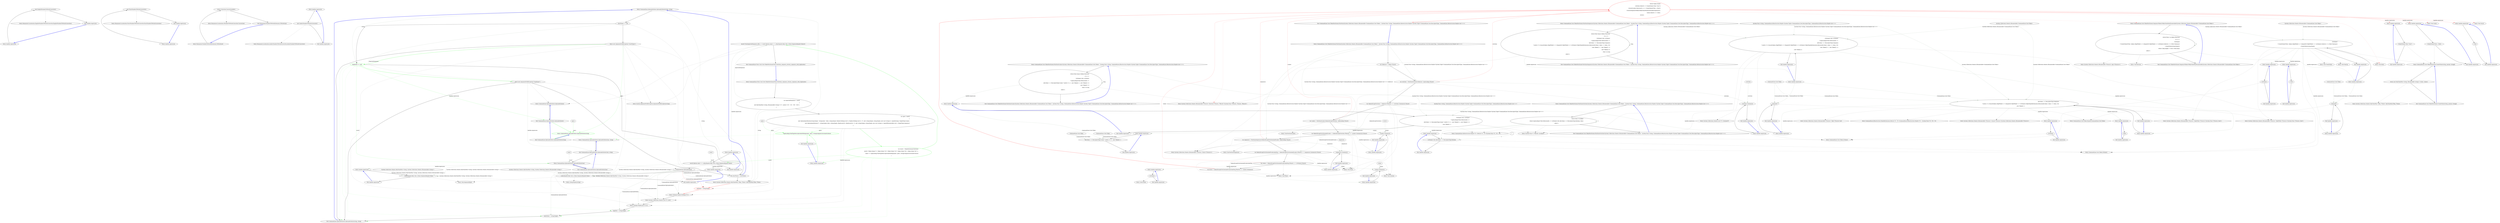 digraph  {
m2_3 [label="Entry Humanizer.Localisation.EnglishNumberToWordsConverter.EnglishNumberToWordsConverter()", span="5-5", cluster="Humanizer.Localisation.EnglishNumberToWordsConverter.EnglishNumberToWordsConverter()", file="Tokenizer.cs"];
m2_11 [label="Entry Humanizer.Localisation.FarsiNumberToWordsConverter.FarsiNumberToWordsConverter()", span="5-5", cluster="Humanizer.Localisation.FarsiNumberToWordsConverter.FarsiNumberToWordsConverter()", file="Tokenizer.cs"];
m2_15 [label="Entry Humanizer.Localisation.INumberToWordsConverter.Convert(int)", span="12-12", cluster="Humanizer.Localisation.INumberToWordsConverter.Convert(int)", file="Tokenizer.cs"];
m2_8 [label="Entry lambda expression", span="17-17", cluster="lambda expression", file="Tokenizer.cs"];
m2_0 [label="Entry lambda expression", span="15-15", cluster="lambda expression", file="Tokenizer.cs"];
m2_1 [label="new EnglishNumberToWordsConverter()", span="15-15", cluster="lambda expression", file="Tokenizer.cs"];
m2_2 [label="Exit lambda expression", span="15-15", cluster="lambda expression", file="Tokenizer.cs"];
m2_4 [label="Entry lambda expression", span="16-16", cluster="lambda expression", file="Tokenizer.cs"];
m2_5 [label="new ArabicNumberToWordsConverter()", span="16-16", cluster="lambda expression", file="Tokenizer.cs"];
m2_6 [label="Exit lambda expression", span="16-16", cluster="lambda expression", file="Tokenizer.cs"];
m2_9 [label="new FarsiNumberToWordsConverter()", span="17-17", cluster="lambda expression", file="Tokenizer.cs"];
m2_10 [label="Exit lambda expression", span="17-17", cluster="lambda expression", file="Tokenizer.cs"];
m2_7 [label="Entry Humanizer.Localisation.ArabicNumberToWordsConverter.ArabicNumberToWordsConverter()", span="4-4", cluster="Humanizer.Localisation.ArabicNumberToWordsConverter.ArabicNumberToWordsConverter()", file="Tokenizer.cs"];
m2_12 [label="Entry Humanizer.NumberToWordsExtension.ToWords(int)", span="25-25", cluster="Humanizer.NumberToWordsExtension.ToWords(int)", file="Tokenizer.cs"];
m2_13 [label="return Converter.Convert(number);", span="27-27", cluster="Humanizer.NumberToWordsExtension.ToWords(int)", file="Tokenizer.cs"];
m2_14 [label="Exit Humanizer.NumberToWordsExtension.ToWords(int)", span="25-25", cluster="Humanizer.NumberToWordsExtension.ToWords(int)", file="Tokenizer.cs"];
m3_0 [label="Entry CommandLine.OptionAttribute.OptionAttribute(string, string)", span="23-23", cluster="CommandLine.OptionAttribute.OptionAttribute(string, string)", file="TokenPartitionerTests.cs"];
m3_3 [label="longName == null", span="26-26", cluster="CommandLine.OptionAttribute.OptionAttribute(string, string)", color=green, community=0, file="TokenPartitionerTests.cs"];
m3_2 [label="throw new ArgumentNullException(''shortName'');", span="25-25", cluster="CommandLine.OptionAttribute.OptionAttribute(string, string)", file="TokenPartitionerTests.cs"];
m3_4 [label="throw new ArgumentNullException(''longName'');", span="26-26", cluster="CommandLine.OptionAttribute.OptionAttribute(string, string)", file="TokenPartitionerTests.cs"];
m3_1 [label="shortName == null", span="25-25", cluster="CommandLine.OptionAttribute.OptionAttribute(string, string)", file="TokenPartitionerTests.cs"];
m3_5 [label="this.shortName = shortName", span="28-28", cluster="CommandLine.OptionAttribute.OptionAttribute(string, string)", file="TokenPartitionerTests.cs"];
m3_13 [label="Exit CommandLine.OptionAttribute.OptionAttribute(string, string)", span="23-23", cluster="CommandLine.OptionAttribute.OptionAttribute(string, string)", file="TokenPartitionerTests.cs"];
m3_7 [label="setName = string.Empty", span="30-30", cluster="CommandLine.OptionAttribute.OptionAttribute(string, string)", file="TokenPartitionerTests.cs", color=red, community=0];
m3_15 [label="Entry CommandLine.OptionAttribute.OptionAttribute()", span="42-42", cluster="CommandLine.OptionAttribute.OptionAttribute()", file="TokenPartitionerTests.cs"];
m3_11 [label="helpText = string.Empty", span="34-34", cluster="CommandLine.OptionAttribute.OptionAttribute(string, string)", file="TokenPartitionerTests.cs"];
m3_23 [label="CommandLine.OptionAttribute", span="", cluster="Unk.Any", file="TokenPartitionerTests.cs"];
m3_12 [label="metaValue = string.Empty", span="35-35", cluster="CommandLine.OptionAttribute.OptionAttribute(string, string)", file="TokenPartitionerTests.cs"];
m3_6 [label="Entry System.Collections.Generic.KeyValuePair<TKey, TValue>.KeyValuePair(TKey, TValue)", span="0-0", cluster="System.Collections.Generic.KeyValuePair<TKey, TValue>.KeyValuePair(TKey, TValue)", file="TokenPartitionerTests.cs"];
m3_8 [label="Entry CSharpx.Maybe.Nothing<T>()", span="116-116", cluster="CSharpx.Maybe.Nothing<T>()", file="TokenPartitionerTests.cs"];
m3_9 [label="Entry System.Collections.Generic.List<T>.List()", span="0-0", cluster="System.Collections.Generic.List<T>.List()", file="TokenPartitionerTests.cs"];
m3_10 [label="Entry CSharpx.Maybe.Just<T>(T)", span="124-124", cluster="CSharpx.Maybe.Just<T>(T)", file="TokenPartitionerTests.cs"];
m3_14 [label="Entry System.ArgumentNullException.ArgumentNullException(string)", span="0-0", cluster="System.ArgumentNullException.ArgumentNullException(string)", file="TokenPartitionerTests.cs"];
m3_41 [label="Entry lambda expression", span="60-60", cluster="lambda expression", file="TokenPartitionerTests.cs"];
m3_16 [label="Exit CommandLine.OptionAttribute.OptionAttribute()", span="42-42", cluster="CommandLine.OptionAttribute.OptionAttribute()", file="TokenPartitionerTests.cs"];
m3_21 [label="Entry CommandLine.OptionAttribute.OptionAttribute(char)", span="70-70", cluster="CommandLine.OptionAttribute.OptionAttribute(char)", file="TokenPartitionerTests.cs"];
m3_17 [label="Entry CommandLine.OptionAttribute.OptionAttribute(string)", span="51-51", cluster="CommandLine.OptionAttribute.OptionAttribute(string)", color=green, community=0, file="TokenPartitionerTests.cs"];
m3_18 [label="Exit CommandLine.OptionAttribute.OptionAttribute(string)", span="51-51", cluster="CommandLine.OptionAttribute.OptionAttribute(string)", file="TokenPartitionerTests.cs"];
m3_35 [label="Entry lambda expression", span="56-56", cluster="lambda expression", file="TokenPartitionerTests.cs"];
m3_39 [label="result.Options.Any(r => a.Key.Equals(r.Key) && a.Value.SequenceEqual(r.Value))", span="60-60", cluster="lambda expression", file="TokenPartitionerTests.cs"];
m3_36 [label="TypeLookup.FindTypeDescriptorAndSibling(name, specs, StringComparer.InvariantCulture)", span="56-56", cluster="lambda expression", color=green, community=0, file="TokenPartitionerTests.cs"];
m3_37 [label="Exit lambda expression", span="56-56", cluster="lambda expression", file="TokenPartitionerTests.cs"];
m3_20 [label="Exit CommandLine.OptionAttribute.OptionAttribute(char, string)", span="61-61", cluster="CommandLine.OptionAttribute.OptionAttribute(char, string)", file="TokenPartitionerTests.cs"];
m3_22 [label="Exit CommandLine.OptionAttribute.OptionAttribute(char)", span="70-70", cluster="CommandLine.OptionAttribute.OptionAttribute(char)", file="TokenPartitionerTests.cs"];
m3_24 [label="Entry lambda expression", span="34-34", cluster="lambda expression", file="TokenPartitionerTests.cs"];
m3_25 [label="a.Key.Equals(r.Key) && a.Value.SequenceEqual(r.Value)", span="34-34", cluster="lambda expression", file="TokenPartitionerTests.cs"];
m3_38 [label="Entry lambda expression", span="60-60", cluster="lambda expression", file="TokenPartitionerTests.cs"];
m3_40 [label="Exit lambda expression", span="60-60", cluster="lambda expression", file="TokenPartitionerTests.cs"];
m3_42 [label="a.Key.Equals(r.Key) && a.Value.SequenceEqual(r.Value)", span="60-60", cluster="lambda expression", file="TokenPartitionerTests.cs"];
m3_26 [label="Exit lambda expression", span="34-34", cluster="lambda expression", file="TokenPartitionerTests.cs"];
m3_43 [label="Exit lambda expression", span="60-60", cluster="lambda expression", file="TokenPartitionerTests.cs"];
m3_28 [label="Entry Unk.SequenceEqual", span="", cluster="Unk.SequenceEqual", file="TokenPartitionerTests.cs"];
m3_27 [label="Entry string.Equals(string)", span="0-0", cluster="string.Equals(string)", file="TokenPartitionerTests.cs"];
m3_19 [label="Entry CommandLine.OptionAttribute.OptionAttribute(char, string)", span="61-61", cluster="CommandLine.OptionAttribute.OptionAttribute(char, string)", file="TokenPartitionerTests.cs"];
m3_29 [label="Entry CommandLine.Tests.Unit.Core.TokenPartitionerTests.Partition_sequence_returns_sequence_with_duplicates()", span="40-40", cluster="CommandLine.Tests.Unit.Core.TokenPartitionerTests.Partition_sequence_returns_sequence_with_duplicates()", file="TokenPartitionerTests.cs"];
m3_32 [label="var result = TokenPartitioner.Partition(\r\n                new[] { Token.Name(''i''), Token.Value(''10''), Token.Value(''10''), Token.Value(''30''), Token.Value(''40'') },\r\n                name => TypeLookup.FindTypeDescriptorAndSibling(name, specs, StringComparer.InvariantCulture)\r\n                )", span="54-57", cluster="CommandLine.Tests.Unit.Core.TokenPartitionerTests.Partition_sequence_returns_sequence_with_duplicates()", color=green, community=0, file="TokenPartitionerTests.cs"];
m3_31 [label="var specs =new[]\r\n                {\r\n                    new OptionSpecification(string.Empty, ''stringvalue'', false, string.Empty, Maybe.Nothing<int>(), Maybe.Nothing<int>(), '\0', null, string.Empty, string.Empty, new List<string>(), typeof(string), TargetType.Scalar),\r\n                    new OptionSpecification(''i'', string.Empty, false, string.Empty, Maybe.Just(3), Maybe.Just(4), '\0', null, string.Empty, string.Empty, new List<string>(), typeof(IEnumerable<int>), TargetType.Sequence)\r\n                }", span="47-51", cluster="CommandLine.Tests.Unit.Core.TokenPartitionerTests.Partition_sequence_returns_sequence_with_duplicates()", file="TokenPartitionerTests.cs"];
m3_33 [label="Assert.True(expectedSequence.All(a => result.Options.Any(r => a.Key.Equals(r.Key) && a.Value.SequenceEqual(r.Value))))", span="60-60", cluster="CommandLine.Tests.Unit.Core.TokenPartitionerTests.Partition_sequence_returns_sequence_with_duplicates()", file="TokenPartitionerTests.cs"];
m3_30 [label="var expectedSequence = new[]\r\n                {\r\n                    new KeyValuePair<string, IEnumerable<string>>(''i'', new[] {''10'', ''10'', ''30'', ''40''}) \r\n                }", span="43-46", cluster="CommandLine.Tests.Unit.Core.TokenPartitionerTests.Partition_sequence_returns_sequence_with_duplicates()", file="TokenPartitionerTests.cs"];
m3_34 [label="Exit CommandLine.Tests.Unit.Core.TokenPartitionerTests.Partition_sequence_returns_sequence_with_duplicates()", span="40-40", cluster="CommandLine.Tests.Unit.Core.TokenPartitionerTests.Partition_sequence_returns_sequence_with_duplicates()", file="TokenPartitionerTests.cs"];
m3_44 [label=specs, span="", file="TokenPartitionerTests.cs"];
m3_47 [label=specs, span="", file="TokenPartitionerTests.cs"];
m3_45 [label=result, span="", file="TokenPartitionerTests.cs"];
m3_48 [label=result, span="", file="TokenPartitionerTests.cs"];
m3_46 [label="System.Collections.Generic.KeyValuePair<string, System.Collections.Generic.IEnumerable<string>>", span="", file="TokenPartitionerTests.cs"];
m3_49 [label="System.Collections.Generic.KeyValuePair<string, System.Collections.Generic.IEnumerable<string>>", span="", file="TokenPartitionerTests.cs"];
m4_59 [label="Entry CommandLine.Core.TokenPartitioner.PartitionScalars(System.Collections.Generic.IEnumerable<CommandLine.Core.Token>, System.Func<string, CommandLine.Infrastructure.Maybe<System.Tuple<CommandLine.Core.DescriptorType, CommandLine.Infrastructure.Maybe<int>>>>)", span="47-47", cluster="CommandLine.Core.TokenPartitioner.PartitionScalars(System.Collections.Generic.IEnumerable<CommandLine.Core.Token>, System.Func<string, CommandLine.Infrastructure.Maybe<System.Tuple<CommandLine.Core.DescriptorType, CommandLine.Infrastructure.Maybe<int>>>>)", file="TypeDescriptor.cs"];
m4_60 [label="return from tseq in tokens.Pairwise(\r\n                (f, s) =>\r\n                        f.IsName() && s.IsValue()\r\n                            ? typeLookup(f.Text).Return(info =>\r\n                                    info.Item1 == DescriptorType.Scalar ? new[] { f, s } : new Token[] { }, new Token[] { })\r\n                                    : new Token[] { })\r\n                from t in tseq\r\n                select t;", span="51-58", cluster="CommandLine.Core.TokenPartitioner.PartitionScalars(System.Collections.Generic.IEnumerable<CommandLine.Core.Token>, System.Func<string, CommandLine.Infrastructure.Maybe<System.Tuple<CommandLine.Core.DescriptorType, CommandLine.Infrastructure.Maybe<int>>>>)", file="TypeDescriptor.cs"];
m4_61 [label="Exit CommandLine.Core.TokenPartitioner.PartitionScalars(System.Collections.Generic.IEnumerable<CommandLine.Core.Token>, System.Func<string, CommandLine.Infrastructure.Maybe<System.Tuple<CommandLine.Core.DescriptorType, CommandLine.Infrastructure.Maybe<int>>>>)", span="47-47", cluster="CommandLine.Core.TokenPartitioner.PartitionScalars(System.Collections.Generic.IEnumerable<CommandLine.Core.Token>, System.Func<string, CommandLine.Infrastructure.Maybe<System.Tuple<CommandLine.Core.DescriptorType, CommandLine.Infrastructure.Maybe<int>>>>)", file="TypeDescriptor.cs"];
m4_19 [label="Entry System.Collections.Generic.IEnumerable<TSource>.Pairwise<TSource, TResult>(System.Func<TSource, TSource, TResult>)", span="24-24", cluster="System.Collections.Generic.IEnumerable<TSource>.Pairwise<TSource, TResult>(System.Func<TSource, TSource, TResult>)", file="TypeDescriptor.cs"];
m4_17 [label="Entry Unk.PartitionSequences", span="", cluster="Unk.PartitionSequences", file="TypeDescriptor.cs"];
m4_86 [label="Entry CommandLine.Core.Token.Equals(CommandLine.Core.Token)", span="59-59", cluster="CommandLine.Core.Token.Equals(CommandLine.Core.Token)", file="TypeDescriptor.cs"];
m4_37 [label="Entry Unk.IsValue", span="", cluster="Unk.IsValue", file="TypeDescriptor.cs"];
m4_58 [label="Entry CommandLine.Core.Token.IsName()", span="72-72", cluster="CommandLine.Core.Token.IsName()", file="TypeDescriptor.cs"];
m4_13 [label="Entry CommandLine.Core.TokenPartitioner.PartitionSwitches(System.Collections.Generic.IEnumerable<CommandLine.Core.Token>, System.Func<string, CommandLine.Infrastructure.Maybe<System.Tuple<CommandLine.Core.DescriptorType, CommandLine.Infrastructure.Maybe<int>>>>)", span="38-38", cluster="CommandLine.Core.TokenPartitioner.PartitionSwitches(System.Collections.Generic.IEnumerable<CommandLine.Core.Token>, System.Func<string, CommandLine.Infrastructure.Maybe<System.Tuple<CommandLine.Core.DescriptorType, CommandLine.Infrastructure.Maybe<int>>>>)", file="TypeDescriptor.cs"];
m4_51 [label="return from t in tokens\r\n                   where typeLookup(t.Text).Return(info => t.IsName() && info.Item1 == DescriptorType.Boolean, false)\r\n                   select t;", span="42-44", cluster="CommandLine.Core.TokenPartitioner.PartitionSwitches(System.Collections.Generic.IEnumerable<CommandLine.Core.Token>, System.Func<string, CommandLine.Infrastructure.Maybe<System.Tuple<CommandLine.Core.DescriptorType, CommandLine.Infrastructure.Maybe<int>>>>)", file="TypeDescriptor.cs"];
m4_52 [label="Exit CommandLine.Core.TokenPartitioner.PartitionSwitches(System.Collections.Generic.IEnumerable<CommandLine.Core.Token>, System.Func<string, CommandLine.Infrastructure.Maybe<System.Tuple<CommandLine.Core.DescriptorType, CommandLine.Infrastructure.Maybe<int>>>>)", span="38-38", cluster="CommandLine.Core.TokenPartitioner.PartitionSwitches(System.Collections.Generic.IEnumerable<CommandLine.Core.Token>, System.Func<string, CommandLine.Infrastructure.Maybe<System.Tuple<CommandLine.Core.DescriptorType, CommandLine.Infrastructure.Maybe<int>>>>)", file="TypeDescriptor.cs"];
m4_53 [label="Entry System.Func<T, TResult>.Invoke(T)", span="0-0", cluster="System.Func<T, TResult>.Invoke(T)", file="TypeDescriptor.cs"];
m4_14 [label="Entry Unk.Where", span="", cluster="Unk.Where", file="TypeDescriptor.cs"];
m4_22 [label="Entry Unk.Create", span="", cluster="Unk.Create", file="TypeDescriptor.cs"];
m4_16 [label="Entry Unk.PartitionScalars", span="", cluster="Unk.PartitionScalars", file="TypeDescriptor.cs"];
m4_44 [label="Entry CommandLine.Core.TokenPartitioner.CreateValue(string, params string[])", span="89-89", cluster="CommandLine.Core.TokenPartitioner.CreateValue(string, params string[])", file="TypeDescriptor.cs"];
m4_111 [label="return new KeyValuePair<string, IEnumerable<string>>(value, values);", span="91-91", cluster="CommandLine.Core.TokenPartitioner.CreateValue(string, params string[])", file="TypeDescriptor.cs"];
m4_112 [label="Exit CommandLine.Core.TokenPartitioner.CreateValue(string, params string[])", span="89-89", cluster="CommandLine.Core.TokenPartitioner.CreateValue(string, params string[])", file="TypeDescriptor.cs"];
m4_30 [label="Entry Unk.Contains", span="", cluster="Unk.Contains", file="TypeDescriptor.cs"];
m4_96 [label="Entry System.Collections.Generic.IEnumerable<TSource>.Any<TSource>()", span="0-0", cluster="System.Collections.Generic.IEnumerable<TSource>.Any<TSource>()", file="TypeDescriptor.cs"];
m4_108 [label="Entry lambda expression", span="83-83", cluster="lambda expression", file="TypeDescriptor.cs"];
m4_24 [label="!switches.Contains(x)", span="22-22", cluster="lambda expression", file="TypeDescriptor.cs"];
m4_23 [label="Entry lambda expression", span="22-22", cluster="lambda expression", file="TypeDescriptor.cs"];
m4_28 [label="!scalars.Contains(x)", span="24-24", cluster="lambda expression", file="TypeDescriptor.cs"];
m4_27 [label="Entry lambda expression", span="24-24", cluster="lambda expression", file="TypeDescriptor.cs"];
m4_32 [label="!sequences.Contains(x)", span="26-26", cluster="lambda expression", file="TypeDescriptor.cs"];
m4_31 [label="Entry lambda expression", span="26-26", cluster="lambda expression", file="TypeDescriptor.cs"];
m4_34 [label="Entry lambda expression", span="27-27", cluster="lambda expression", file="TypeDescriptor.cs"];
m4_39 [label="!values.Contains(x)", span="28-28", cluster="lambda expression", file="TypeDescriptor.cs"];
m4_38 [label="Entry lambda expression", span="28-28", cluster="lambda expression", file="TypeDescriptor.cs"];
m4_41 [label="Entry lambda expression", span="31-31", cluster="lambda expression", file="TypeDescriptor.cs"];
m4_45 [label="Entry lambda expression", span="32-32", cluster="lambda expression", file="TypeDescriptor.cs"];
m4_48 [label="Entry lambda expression", span="34-34", cluster="lambda expression", file="TypeDescriptor.cs"];
m4_25 [label="Exit lambda expression", span="22-22", cluster="lambda expression", file="TypeDescriptor.cs"];
m4_29 [label="Exit lambda expression", span="24-24", cluster="lambda expression", file="TypeDescriptor.cs"];
m4_33 [label="Exit lambda expression", span="26-26", cluster="lambda expression", file="TypeDescriptor.cs"];
m4_35 [label="v.IsValue()", span="27-27", cluster="lambda expression", file="TypeDescriptor.cs"];
m4_36 [label="Exit lambda expression", span="27-27", cluster="lambda expression", file="TypeDescriptor.cs"];
m4_40 [label="Exit lambda expression", span="28-28", cluster="lambda expression", file="TypeDescriptor.cs"];
m4_42 [label="CreateValue(t.Text,''true'')", span="31-31", cluster="lambda expression", file="TypeDescriptor.cs"];
m4_43 [label="Exit lambda expression", span="31-31", cluster="lambda expression", file="TypeDescriptor.cs"];
m4_46 [label="CreateValue(f.Text, s.Text)", span="32-32", cluster="lambda expression", file="TypeDescriptor.cs"];
m4_47 [label="Exit lambda expression", span="32-32", cluster="lambda expression", file="TypeDescriptor.cs"];
m4_49 [label="t.Text", span="34-34", cluster="lambda expression", file="TypeDescriptor.cs"];
m4_50 [label="Exit lambda expression", span="34-34", cluster="lambda expression", file="TypeDescriptor.cs"];
m4_55 [label="Entry lambda expression", span="43-43", cluster="lambda expression", file="TypeDescriptor.cs"];
m4_56 [label="t.IsName() && info.Item1 == DescriptorType.Boolean", span="43-43", cluster="lambda expression", file="TypeDescriptor.cs"];
m4_57 [label="Exit lambda expression", span="43-43", cluster="lambda expression", file="TypeDescriptor.cs"];
m4_63 [label="f.IsName() && s.IsValue()\r\n                            ? typeLookup(f.Text).Return(info =>\r\n                                    info.Item1 == DescriptorType.Scalar ? new[] { f, s } : new Token[] { }, new Token[] { })\r\n                                    : new Token[] { }", span="53-56", cluster="lambda expression", file="TypeDescriptor.cs"];
m4_62 [label="Entry lambda expression", span="52-56", cluster="lambda expression", file="TypeDescriptor.cs"];
m4_67 [label="info.Item1 == DescriptorType.Scalar ? new[] { f, s } : new Token[] { }", span="55-55", cluster="lambda expression", file="TypeDescriptor.cs"];
m4_64 [label="Exit lambda expression", span="52-56", cluster="lambda expression", file="TypeDescriptor.cs"];
m4_66 [label="Entry lambda expression", span="54-55", cluster="lambda expression", file="TypeDescriptor.cs"];
m4_68 [label="Exit lambda expression", span="54-55", cluster="lambda expression", file="TypeDescriptor.cs"];
m4_73 [label="f.IsName() && s.IsValue()\r\n                            ? typeLookup(f.Text).Return(info =>\r\n                                   info.Item1 == DescriptorType.Sequence\r\n                                        ? new[] { f }.Concat(tokens.SkipWhile(t => t.Equals(f)).TakeWhile(v => v.IsValue()).Take(MaybeExtensions.Return(info.Item2, items => items, 0)))\r\n                                        : new Token[] { } , new Token[] { })\r\n                            : new Token[] {}", span="67-72", cluster="lambda expression", file="TypeDescriptor.cs"];
m4_76 [label="info.Item1 == DescriptorType.Sequence\r\n                                        ? new[] { f }.Concat(tokens.SkipWhile(t => t.Equals(f)).TakeWhile(v => v.IsValue()).Take(MaybeExtensions.Return(info.Item2, items => items, 0)))\r\n                                        : new Token[] { }", span="69-71", cluster="lambda expression", file="TypeDescriptor.cs"];
m4_72 [label="Entry lambda expression", span="66-72", cluster="lambda expression", file="TypeDescriptor.cs"];
m4_84 [label="t.Equals(f)", span="70-70", cluster="lambda expression", file="TypeDescriptor.cs"];
m4_74 [label="Exit lambda expression", span="66-72", cluster="lambda expression", file="TypeDescriptor.cs"];
m4_75 [label="Entry lambda expression", span="68-71", cluster="lambda expression", file="TypeDescriptor.cs"];
m4_77 [label="Exit lambda expression", span="68-71", cluster="lambda expression", file="TypeDescriptor.cs"];
m4_83 [label="Entry lambda expression", span="70-70", cluster="lambda expression", file="TypeDescriptor.cs"];
m4_87 [label="Entry lambda expression", span="70-70", cluster="lambda expression", file="TypeDescriptor.cs"];
m4_90 [label="Entry lambda expression", span="70-70", cluster="lambda expression", file="TypeDescriptor.cs"];
m4_85 [label="Exit lambda expression", span="70-70", cluster="lambda expression", file="TypeDescriptor.cs"];
m4_88 [label="v.IsValue()", span="70-70", cluster="lambda expression", file="TypeDescriptor.cs"];
m4_89 [label="Exit lambda expression", span="70-70", cluster="lambda expression", file="TypeDescriptor.cs"];
m4_91 [label=items, span="70-70", cluster="lambda expression", file="TypeDescriptor.cs"];
m4_92 [label="Exit lambda expression", span="70-70", cluster="lambda expression", file="TypeDescriptor.cs"];
m4_98 [label="f.IsName()\r\n                            ? CreateValue(f.Text, tokens.SkipWhile(t => t.Equals(f)).TakeWhile(v => v.IsValue()).Select(x => x.Text).ToArray())\r\n                            : CreateValue(string.Empty)", span="82-84", cluster="lambda expression", file="TypeDescriptor.cs"];
m4_97 [label="Entry lambda expression", span="81-84", cluster="lambda expression", file="TypeDescriptor.cs"];
m4_103 [label="t.Equals(f)", span="83-83", cluster="lambda expression", file="TypeDescriptor.cs"];
m4_99 [label="Exit lambda expression", span="81-84", cluster="lambda expression", file="TypeDescriptor.cs"];
m4_102 [label="Entry lambda expression", span="83-83", cluster="lambda expression", file="TypeDescriptor.cs"];
m4_105 [label="Entry lambda expression", span="83-83", cluster="lambda expression", file="TypeDescriptor.cs"];
m4_104 [label="Exit lambda expression", span="83-83", cluster="lambda expression", file="TypeDescriptor.cs"];
m4_106 [label="v.IsValue()", span="83-83", cluster="lambda expression", file="TypeDescriptor.cs"];
m4_107 [label="Exit lambda expression", span="83-83", cluster="lambda expression", file="TypeDescriptor.cs"];
m4_109 [label="x.Text", span="83-83", cluster="lambda expression", file="TypeDescriptor.cs"];
m4_110 [label="Exit lambda expression", span="83-83", cluster="lambda expression", file="TypeDescriptor.cs"];
m4_0 [label="Entry CommandLine.Core.TokenPartitioner.Partition(System.Collections.Generic.IEnumerable<CommandLine.Core.Token>, System.Func<string, CommandLine.Infrastructure.Maybe<System.Tuple<CommandLine.Core.DescriptorType, CommandLine.Infrastructure.Maybe<int>>>>)", span="16-16", cluster="CommandLine.Core.TokenPartitioner.Partition(System.Collections.Generic.IEnumerable<CommandLine.Core.Token>, System.Func<string, CommandLine.Infrastructure.Maybe<System.Tuple<CommandLine.Core.DescriptorType, CommandLine.Infrastructure.Maybe<int>>>>)", file="TypeDescriptor.cs"];
m4_1 [label="var tokenList = tokens.ToList()", span="20-20", cluster="CommandLine.Core.TokenPartitioner.Partition(System.Collections.Generic.IEnumerable<CommandLine.Core.Token>, System.Func<string, CommandLine.Infrastructure.Maybe<System.Tuple<CommandLine.Core.DescriptorType, CommandLine.Infrastructure.Maybe<int>>>>)", file="TypeDescriptor.cs"];
m4_2 [label="var switches = PartitionSwitches(tokenList, typeLookup).ToList()", span="21-21", cluster="CommandLine.Core.TokenPartitioner.Partition(System.Collections.Generic.IEnumerable<CommandLine.Core.Token>, System.Func<string, CommandLine.Infrastructure.Maybe<System.Tuple<CommandLine.Core.DescriptorType, CommandLine.Infrastructure.Maybe<int>>>>)", file="TypeDescriptor.cs"];
m4_4 [label="var scalars = PartitionScalars(tokensExceptSwitches, typeLookup).ToList()", span="23-23", cluster="CommandLine.Core.TokenPartitioner.Partition(System.Collections.Generic.IEnumerable<CommandLine.Core.Token>, System.Func<string, CommandLine.Infrastructure.Maybe<System.Tuple<CommandLine.Core.DescriptorType, CommandLine.Infrastructure.Maybe<int>>>>)", file="TypeDescriptor.cs"];
m4_6 [label="var sequences = PartitionSequences(tokensExceptSwitchesAndScalars, typeLookup).ToList()", span="25-25", cluster="CommandLine.Core.TokenPartitioner.Partition(System.Collections.Generic.IEnumerable<CommandLine.Core.Token>, System.Func<string, CommandLine.Infrastructure.Maybe<System.Tuple<CommandLine.Core.DescriptorType, CommandLine.Infrastructure.Maybe<int>>>>)", file="TypeDescriptor.cs"];
m4_3 [label="var tokensExceptSwitches = tokenList.Where(x => !switches.Contains(x)).ToList()", span="22-22", cluster="CommandLine.Core.TokenPartitioner.Partition(System.Collections.Generic.IEnumerable<CommandLine.Core.Token>, System.Func<string, CommandLine.Infrastructure.Maybe<System.Tuple<CommandLine.Core.DescriptorType, CommandLine.Infrastructure.Maybe<int>>>>)", file="TypeDescriptor.cs"];
m4_10 [label="return Tuple.Create(\r\n                    switches.Select(t => CreateValue(t.Text,''true''))\r\n                        .Concat(scalars.Pairwise((f, s) => CreateValue(f.Text, s.Text)))\r\n                        .Concat(SequenceTokensToKeyValuePairEnumerable(sequences)),\r\n                values.Select(t => t.Text),\r\n                errors);", span="30-35", cluster="CommandLine.Core.TokenPartitioner.Partition(System.Collections.Generic.IEnumerable<CommandLine.Core.Token>, System.Func<string, CommandLine.Infrastructure.Maybe<System.Tuple<CommandLine.Core.DescriptorType, CommandLine.Infrastructure.Maybe<int>>>>)", color=red, community=0, file="TypeDescriptor.cs"];
m4_5 [label="var tokensExceptSwitchesAndScalars = (tokensExceptSwitches.Where(x => !scalars.Contains(x))).ToList()", span="24-24", cluster="CommandLine.Core.TokenPartitioner.Partition(System.Collections.Generic.IEnumerable<CommandLine.Core.Token>, System.Func<string, CommandLine.Infrastructure.Maybe<System.Tuple<CommandLine.Core.DescriptorType, CommandLine.Infrastructure.Maybe<int>>>>)", file="TypeDescriptor.cs"];
m4_7 [label="var tokensExceptSwitchesAndScalarsAndSeq = tokensExceptSwitchesAndScalars.Where(x => !sequences.Contains(x)).ToList()", span="26-26", cluster="CommandLine.Core.TokenPartitioner.Partition(System.Collections.Generic.IEnumerable<CommandLine.Core.Token>, System.Func<string, CommandLine.Infrastructure.Maybe<System.Tuple<CommandLine.Core.DescriptorType, CommandLine.Infrastructure.Maybe<int>>>>)", file="TypeDescriptor.cs"];
m4_8 [label="var values = tokensExceptSwitchesAndScalarsAndSeq.Where(v => v.IsValue()).ToList()", span="27-27", cluster="CommandLine.Core.TokenPartitioner.Partition(System.Collections.Generic.IEnumerable<CommandLine.Core.Token>, System.Func<string, CommandLine.Infrastructure.Maybe<System.Tuple<CommandLine.Core.DescriptorType, CommandLine.Infrastructure.Maybe<int>>>>)", file="TypeDescriptor.cs"];
m4_9 [label="var errors = tokensExceptSwitchesAndScalarsAndSeq.Where(x => !values.Contains(x))", span="28-28", cluster="CommandLine.Core.TokenPartitioner.Partition(System.Collections.Generic.IEnumerable<CommandLine.Core.Token>, System.Func<string, CommandLine.Infrastructure.Maybe<System.Tuple<CommandLine.Core.DescriptorType, CommandLine.Infrastructure.Maybe<int>>>>)", file="TypeDescriptor.cs"];
m4_11 [label="Exit CommandLine.Core.TokenPartitioner.Partition(System.Collections.Generic.IEnumerable<CommandLine.Core.Token>, System.Func<string, CommandLine.Infrastructure.Maybe<System.Tuple<CommandLine.Core.DescriptorType, CommandLine.Infrastructure.Maybe<int>>>>)", span="16-16", cluster="CommandLine.Core.TokenPartitioner.Partition(System.Collections.Generic.IEnumerable<CommandLine.Core.Token>, System.Func<string, CommandLine.Infrastructure.Maybe<System.Tuple<CommandLine.Core.DescriptorType, CommandLine.Infrastructure.Maybe<int>>>>)", file="TypeDescriptor.cs"];
m4_81 [label="Entry System.Collections.Generic.IEnumerable<TSource>.Take<TSource>(int)", span="0-0", cluster="System.Collections.Generic.IEnumerable<TSource>.Take<TSource>(int)", file="TypeDescriptor.cs"];
m4_78 [label="Entry System.Collections.Generic.IEnumerable<TSource>.SkipWhile<TSource>(System.Func<TSource, bool>)", span="0-0", cluster="System.Collections.Generic.IEnumerable<TSource>.SkipWhile<TSource>(System.Func<TSource, bool>)", file="TypeDescriptor.cs"];
m4_20 [label="Entry Unk.Concat", span="", cluster="Unk.Concat", file="TypeDescriptor.cs"];
m4_69 [label="Entry CommandLine.Core.TokenPartitioner.PartitionSequences(System.Collections.Generic.IEnumerable<CommandLine.Core.Token>, System.Func<string, CommandLine.Infrastructure.Maybe<System.Tuple<CommandLine.Core.DescriptorType, CommandLine.Infrastructure.Maybe<int>>>>)", span="61-61", cluster="CommandLine.Core.TokenPartitioner.PartitionSequences(System.Collections.Generic.IEnumerable<CommandLine.Core.Token>, System.Func<string, CommandLine.Infrastructure.Maybe<System.Tuple<CommandLine.Core.DescriptorType, CommandLine.Infrastructure.Maybe<int>>>>)", file="TypeDescriptor.cs"];
m4_70 [label="return from tseq in tokens.Pairwise(\r\n                (f, s) =>     \r\n                        f.IsName() && s.IsValue()\r\n                            ? typeLookup(f.Text).Return(info =>\r\n                                   info.Item1 == DescriptorType.Sequence\r\n                                        ? new[] { f }.Concat(tokens.SkipWhile(t => t.Equals(f)).TakeWhile(v => v.IsValue()).Take(MaybeExtensions.Return(info.Item2, items => items, 0)))\r\n                                        : new Token[] { } , new Token[] { })\r\n                            : new Token[] {})\r\n                from t in tseq\r\n                select t;", span="65-74", cluster="CommandLine.Core.TokenPartitioner.PartitionSequences(System.Collections.Generic.IEnumerable<CommandLine.Core.Token>, System.Func<string, CommandLine.Infrastructure.Maybe<System.Tuple<CommandLine.Core.DescriptorType, CommandLine.Infrastructure.Maybe<int>>>>)", file="TypeDescriptor.cs"];
m4_71 [label="Exit CommandLine.Core.TokenPartitioner.PartitionSequences(System.Collections.Generic.IEnumerable<CommandLine.Core.Token>, System.Func<string, CommandLine.Infrastructure.Maybe<System.Tuple<CommandLine.Core.DescriptorType, CommandLine.Infrastructure.Maybe<int>>>>)", span="61-61", cluster="CommandLine.Core.TokenPartitioner.PartitionSequences(System.Collections.Generic.IEnumerable<CommandLine.Core.Token>, System.Func<string, CommandLine.Infrastructure.Maybe<System.Tuple<CommandLine.Core.DescriptorType, CommandLine.Infrastructure.Maybe<int>>>>)", file="TypeDescriptor.cs"];
m4_95 [label="Entry Unk.Pairwise", span="", cluster="Unk.Pairwise", file="TypeDescriptor.cs"];
m4_79 [label="Entry System.Collections.Generic.IEnumerable<TSource>.TakeWhile<TSource>(System.Func<TSource, bool>)", span="0-0", cluster="System.Collections.Generic.IEnumerable<TSource>.TakeWhile<TSource>(System.Func<TSource, bool>)", file="TypeDescriptor.cs"];
m4_21 [label="Entry CommandLine.Core.TokenPartitioner.SequenceTokensToKeyValuePairEnumerable(System.Collections.Generic.IEnumerable<CommandLine.Core.Token>)", span="77-77", cluster="CommandLine.Core.TokenPartitioner.SequenceTokensToKeyValuePairEnumerable(System.Collections.Generic.IEnumerable<CommandLine.Core.Token>)", file="TypeDescriptor.cs"];
m4_93 [label="return from t in tokens.Pairwise(\r\n                (f, s) =>\r\n                        f.IsName()\r\n                            ? CreateValue(f.Text, tokens.SkipWhile(t => t.Equals(f)).TakeWhile(v => v.IsValue()).Select(x => x.Text).ToArray())\r\n                            : CreateValue(string.Empty))\r\n                   where t.Key.Length > 0 && t.Value.Any()\r\n                   select t;", span="80-86", cluster="CommandLine.Core.TokenPartitioner.SequenceTokensToKeyValuePairEnumerable(System.Collections.Generic.IEnumerable<CommandLine.Core.Token>)", file="TypeDescriptor.cs"];
m4_94 [label="Exit CommandLine.Core.TokenPartitioner.SequenceTokensToKeyValuePairEnumerable(System.Collections.Generic.IEnumerable<CommandLine.Core.Token>)", span="77-77", cluster="CommandLine.Core.TokenPartitioner.SequenceTokensToKeyValuePairEnumerable(System.Collections.Generic.IEnumerable<CommandLine.Core.Token>)", file="TypeDescriptor.cs"];
m4_18 [label="Entry Unk.Select", span="", cluster="Unk.Select", file="TypeDescriptor.cs"];
m4_101 [label="Entry Unk.CreateValue", span="", cluster="Unk.CreateValue", file="TypeDescriptor.cs"];
m4_15 [label="Entry Unk.ToList", span="", cluster="Unk.ToList", file="TypeDescriptor.cs"];
m4_65 [label="Entry CommandLine.Core.Token.IsValue()", span="77-77", cluster="CommandLine.Core.Token.IsValue()", file="TypeDescriptor.cs"];
m4_113 [label="Entry System.Collections.Generic.KeyValuePair<TKey, TValue>.KeyValuePair(TKey, TValue)", span="0-0", cluster="System.Collections.Generic.KeyValuePair<TKey, TValue>.KeyValuePair(TKey, TValue)", file="TypeDescriptor.cs"];
m4_80 [label="Entry CommandLine.Infrastructure.MaybeExtensions.Return<T1, T2>(CommandLine.Infrastructure.Maybe<T1>, System.Func<T1, T2>, T2)", span="103-103", cluster="CommandLine.Infrastructure.MaybeExtensions.Return<T1, T2>(CommandLine.Infrastructure.Maybe<T1>, System.Func<T1, T2>, T2)", file="TypeDescriptor.cs"];
m4_100 [label="Entry Unk.ToArray", span="", cluster="Unk.ToArray", file="TypeDescriptor.cs"];
m4_12 [label="Entry System.Collections.Generic.IEnumerable<TSource>.ToList<TSource>()", span="0-0", cluster="System.Collections.Generic.IEnumerable<TSource>.ToList<TSource>()", file="TypeDescriptor.cs"];
m4_54 [label="Entry CommandLine.Infrastructure.Maybe<T1>.Return<T1, T2>(System.Func<T1, T2>, T2)", span="103-103", cluster="CommandLine.Infrastructure.Maybe<T1>.Return<T1, T2>(System.Func<T1, T2>, T2)", file="TypeDescriptor.cs"];
m4_82 [label="Entry System.Collections.Generic.IEnumerable<TSource>.Concat<TSource>(System.Collections.Generic.IEnumerable<TSource>)", span="0-0", cluster="System.Collections.Generic.IEnumerable<TSource>.Concat<TSource>(System.Collections.Generic.IEnumerable<TSource>)", file="TypeDescriptor.cs"];
m4_26 [label="Entry System.Collections.Generic.List<T>.Contains(T)", span="0-0", cluster="System.Collections.Generic.List<T>.Contains(T)", file="TypeDescriptor.cs"];
m4_114 [label=switches, span="", file="TypeDescriptor.cs"];
m4_115 [label=scalars, span="", file="TypeDescriptor.cs"];
m4_116 [label=sequences, span="", file="TypeDescriptor.cs"];
m4_117 [label=values, span="", file="TypeDescriptor.cs"];
m4_118 [label=t, span="", file="TypeDescriptor.cs"];
m4_119 [label="System.Func<string, CommandLine.Infrastructure.Maybe<System.Tuple<CommandLine.Core.DescriptorType, CommandLine.Infrastructure.Maybe<int>>>>", span="", file="TypeDescriptor.cs"];
m4_120 [label="CommandLine.Core.Token", span="", file="TypeDescriptor.cs"];
m4_121 [label="CommandLine.Core.Token", span="", file="TypeDescriptor.cs"];
m4_122 [label="System.Collections.Generic.IEnumerable<CommandLine.Core.Token>", span="", file="TypeDescriptor.cs"];
m4_123 [label="System.Func<string, CommandLine.Infrastructure.Maybe<System.Tuple<CommandLine.Core.DescriptorType, CommandLine.Infrastructure.Maybe<int>>>>", span="", file="TypeDescriptor.cs"];
m4_124 [label="CommandLine.Core.Token", span="", file="TypeDescriptor.cs"];
m4_125 [label="System.Collections.Generic.IEnumerable<CommandLine.Core.Token>", span="", file="TypeDescriptor.cs"];
m4_126 [label="CommandLine.Core.Token", span="", file="TypeDescriptor.cs"];
m2_8 -> m2_9  [key=0, style=solid];
m2_0 -> m2_1  [key=0, style=solid];
m2_1 -> m2_2  [key=0, style=solid];
m2_1 -> m2_3  [key=2, style=dotted];
m2_2 -> m2_0  [key=0, style=bold, color=blue];
m2_4 -> m2_5  [key=0, style=solid];
m2_5 -> m2_6  [key=0, style=solid];
m2_5 -> m2_7  [key=2, style=dotted];
m2_6 -> m2_4  [key=0, style=bold, color=blue];
m2_9 -> m2_10  [key=0, style=solid];
m2_9 -> m2_11  [key=2, style=dotted];
m2_10 -> m2_8  [key=0, style=bold, color=blue];
m2_12 -> m2_13  [key=0, style=solid];
m2_13 -> m2_14  [key=0, style=solid];
m2_13 -> m2_15  [key=2, style=dotted];
m2_14 -> m2_12  [key=0, style=bold, color=blue];
m3_0 -> m3_1  [key=0, style=solid];
m3_0 -> m3_3  [key=1, style=dashed, color=darkseagreen4, label=string];
m3_0 -> m3_5  [key=1, style=dashed, color=darkseagreen4, label=string];
m3_0 -> m3_6  [key=1, style=dashed, color=darkseagreen4, label=string];
m3_3 -> m3_4  [key=0, style=solid, color=green];
m3_3 -> m3_11  [key=2, style=dotted, color=green];
m3_3 -> m3_12  [key=2, style=dotted, color=green];
m3_3 -> m3_13  [key=2, style=dotted, color=green];
m3_3 -> m3_16  [key=1, style=dashed, color=green, label="lambda expression"];
m3_3 -> m3_21  [key=1, style=dashed, color=green, label=result];
m3_3 -> m3_5  [key=0, style=solid];
m3_2 -> m3_3  [key=0, style=solid, color=green];
m3_2 -> m3_17  [key=1, style=dashed, color=green, label=specs];
m3_2 -> m3_7  [key=2, style=dotted];
m3_2 -> m3_8  [key=2, style=dotted];
m3_2 -> m3_9  [key=2, style=dotted];
m3_2 -> m3_10  [key=2, style=dotted];
m3_2 -> m3_13  [key=0, style=solid];
m3_2 -> m3_14  [key=2, style=dotted];
m3_4 -> m3_5  [key=0, style=solid];
m3_4 -> m3_14  [key=2, style=dotted];
m3_4 -> m3_15  [key=2, style=dotted];
m3_4 -> m3_20  [key=1, style=dashed, color=darkseagreen4, label="lambda expression"];
m3_4 -> m3_13  [key=0, style=solid];
m3_1 -> m3_2  [key=0, style=solid];
m3_1 -> m3_4  [key=1, style=dashed, color=darkseagreen4, label=expectedSequence];
m3_1 -> m3_6  [key=2, style=dotted];
m3_1 -> m3_3  [key=0, style=solid];
m3_5 -> m3_0  [key=0, style=bold, color=blue];
m3_5 -> m3_6  [key=0, style=solid];
m3_13 -> m3_0  [key=0, style=bold, color=blue];
m3_7 -> m3_8  [key=0, style=solid, color=red];
m3_15 -> m3_16  [key=0, style=solid];
m3_11 -> m3_12  [key=0, style=solid];
m3_23 -> m3_5  [key=1, style=dashed, color=darkseagreen4, label="CommandLine.OptionAttribute"];
m3_23 -> m3_6  [key=1, style=dashed, color=darkseagreen4, label="CommandLine.OptionAttribute"];
m3_23 -> m3_7  [key=1, style=dashed, color=red, label="CommandLine.OptionAttribute"];
m3_23 -> m3_8  [key=1, style=dashed, color=darkseagreen4, label="CommandLine.OptionAttribute"];
m3_23 -> m3_9  [key=1, style=dashed, color=darkseagreen4, label="CommandLine.OptionAttribute"];
m3_23 -> m3_10  [key=1, style=dashed, color=darkseagreen4, label="CommandLine.OptionAttribute"];
m3_23 -> m3_11  [key=1, style=dashed, color=darkseagreen4, label="CommandLine.OptionAttribute"];
m3_23 -> m3_12  [key=1, style=dashed, color=darkseagreen4, label="CommandLine.OptionAttribute"];
m3_12 -> m3_13  [key=0, style=solid];
m3_6 -> m3_7  [key=0, style=solid, color=red];
m3_8 -> m3_9  [key=0, style=solid];
m3_9 -> m3_10  [key=0, style=solid];
m3_10 -> m3_11  [key=0, style=solid];
m3_41 -> m3_42  [key=0, style=solid];
m3_16 -> m3_17  [key=0, style=solid, color=green];
m3_16 -> m3_15  [key=0, style=bold, color=blue];
m3_21 -> m3_22  [key=0, style=solid];
m3_21 -> m3_23  [key=2, style=dotted];
m3_21 -> m3_24  [key=1, style=dashed, color=darkseagreen4, label="lambda expression"];
m3_21 -> m3_25  [key=1, style=dashed, color=darkseagreen4, label="System.Collections.Generic.KeyValuePair<string, System.Collections.Generic.IEnumerable<string>>"];
m3_17 -> m3_18  [key=0, style=solid, color=green];
m3_17 -> m3_19  [key=2, style=dotted, color=green];
m3_18 -> m3_16  [key=0, style=bold, color=blue];
m3_18 -> m3_17  [key=0, style=bold, color=blue];
m3_35 -> m3_36  [key=0, style=solid, color=green];
m3_39 -> m3_40  [key=0, style=solid];
m3_39 -> m3_23  [key=2, style=dotted];
m3_39 -> m3_41  [key=1, style=dashed, color=darkseagreen4, label="lambda expression"];
m3_39 -> m3_42  [key=1, style=dashed, color=darkseagreen4, label="System.Collections.Generic.KeyValuePair<string, System.Collections.Generic.IEnumerable<string>>"];
m3_36 -> m3_37  [key=0, style=solid, color=green];
m3_36 -> m3_19  [key=2, style=dotted, color=green];
m3_37 -> m3_35  [key=0, style=bold, color=blue];
m3_20 -> m3_21  [key=0, style=solid];
m3_20 -> m3_19  [key=0, style=bold, color=blue];
m3_22 -> m3_20  [key=0, style=bold, color=blue];
m3_22 -> m3_21  [key=0, style=bold, color=blue];
m3_24 -> m3_25  [key=0, style=solid];
m3_25 -> m3_25  [key=1, style=dashed, color=darkseagreen4, label="System.Collections.Generic.KeyValuePair<string, System.Collections.Generic.IEnumerable<string>>"];
m3_25 -> m3_26  [key=0, style=solid];
m3_25 -> m3_27  [key=2, style=dotted];
m3_25 -> m3_28  [key=2, style=dotted];
m3_38 -> m3_39  [key=0, style=solid];
m3_40 -> m3_38  [key=0, style=bold, color=blue];
m3_42 -> m3_42  [key=1, style=dashed, color=darkseagreen4, label="System.Collections.Generic.KeyValuePair<string, System.Collections.Generic.IEnumerable<string>>"];
m3_42 -> m3_43  [key=0, style=solid];
m3_42 -> m3_27  [key=2, style=dotted];
m3_42 -> m3_28  [key=2, style=dotted];
m3_26 -> m3_24  [key=0, style=bold, color=blue];
m3_43 -> m3_41  [key=0, style=bold, color=blue];
m3_19 -> m3_20  [key=0, style=solid];
m3_29 -> m3_30  [key=0, style=solid];
m3_32 -> m3_33  [key=0, style=solid, color=green];
m3_32 -> m3_11  [key=2, style=dotted, color=green];
m3_32 -> m3_12  [key=2, style=dotted, color=green];
m3_32 -> m3_13  [key=2, style=dotted, color=green];
m3_32 -> m3_35  [key=1, style=dashed, color=green, label="lambda expression"];
m3_32 -> m3_39  [key=1, style=dashed, color=green, label=result];
m3_31 -> m3_32  [key=0, style=solid, color=green];
m3_31 -> m3_36  [key=1, style=dashed, color=green, label=specs];
m3_31 -> m3_7  [key=2, style=dotted];
m3_31 -> m3_8  [key=2, style=dotted];
m3_31 -> m3_9  [key=2, style=dotted];
m3_31 -> m3_10  [key=2, style=dotted];
m3_33 -> m3_34  [key=0, style=solid];
m3_33 -> m3_14  [key=2, style=dotted];
m3_33 -> m3_15  [key=2, style=dotted];
m3_33 -> m3_38  [key=1, style=dashed, color=darkseagreen4, label="lambda expression"];
m3_30 -> m3_31  [key=0, style=solid];
m3_30 -> m3_33  [key=1, style=dashed, color=darkseagreen4, label=expectedSequence];
m3_30 -> m3_6  [key=2, style=dotted];
m3_34 -> m3_29  [key=0, style=bold, color=blue];
m3_44 -> m3_17  [key=1, style=dashed, color=green, label=specs];
m3_47 -> m3_36  [key=1, style=dashed, color=green, label=specs];
m3_45 -> m3_21  [key=1, style=dashed, color=darkseagreen4, label=result];
m3_48 -> m3_39  [key=1, style=dashed, color=darkseagreen4, label=result];
m3_46 -> m3_25  [key=1, style=dashed, color=darkseagreen4, label="System.Collections.Generic.KeyValuePair<string, System.Collections.Generic.IEnumerable<string>>"];
m3_49 -> m3_42  [key=1, style=dashed, color=darkseagreen4, label="System.Collections.Generic.KeyValuePair<string, System.Collections.Generic.IEnumerable<string>>"];
m4_59 -> m4_60  [key=0, style=solid];
m4_59 -> m4_63  [key=1, style=dashed, color=darkseagreen4, label="System.Func<string, CommandLine.Infrastructure.Maybe<System.Tuple<CommandLine.Core.DescriptorType, CommandLine.Infrastructure.Maybe<int>>>>"];
m4_60 -> m4_61  [key=0, style=solid];
m4_60 -> m4_19  [key=2, style=dotted];
m4_60 -> m4_62  [key=1, style=dashed, color=darkseagreen4, label="lambda expression"];
m4_60 -> m4_60  [key=1, style=dashed, color=darkseagreen4, label=tseq];
m4_61 -> m4_59  [key=0, style=bold, color=blue];
m4_13 -> m4_51  [key=0, style=solid];
m4_51 -> m4_52  [key=0, style=solid];
m4_51 -> m4_53  [key=2, style=dotted];
m4_51 -> m4_54  [key=2, style=dotted];
m4_51 -> m4_51  [key=1, style=dashed, color=darkseagreen4, label=t];
m4_51 -> m4_55  [key=1, style=dashed, color=darkseagreen4, label="lambda expression"];
m4_51 -> m4_56  [key=1, style=dashed, color=darkseagreen4, label=t];
m4_52 -> m4_13  [key=0, style=bold, color=blue];
m4_44 -> m4_111  [key=0, style=solid];
m4_111 -> m4_112  [key=0, style=solid];
m4_111 -> m4_113  [key=2, style=dotted];
m4_112 -> m4_44  [key=0, style=bold, color=blue];
m4_108 -> m4_109  [key=0, style=solid];
m4_24 -> m4_25  [key=0, style=solid];
m4_24 -> m4_26  [key=2, style=dotted];
m4_23 -> m4_24  [key=0, style=solid];
m4_28 -> m4_29  [key=0, style=solid];
m4_28 -> m4_30  [key=2, style=dotted];
m4_27 -> m4_28  [key=0, style=solid];
m4_32 -> m4_33  [key=0, style=solid];
m4_32 -> m4_30  [key=2, style=dotted];
m4_31 -> m4_32  [key=0, style=solid];
m4_34 -> m4_35  [key=0, style=solid];
m4_39 -> m4_40  [key=0, style=solid];
m4_39 -> m4_30  [key=2, style=dotted];
m4_38 -> m4_39  [key=0, style=solid];
m4_41 -> m4_42  [key=0, style=solid];
m4_45 -> m4_46  [key=0, style=solid];
m4_48 -> m4_49  [key=0, style=solid];
m4_25 -> m4_23  [key=0, style=bold, color=blue];
m4_29 -> m4_27  [key=0, style=bold, color=blue];
m4_33 -> m4_31  [key=0, style=bold, color=blue];
m4_35 -> m4_36  [key=0, style=solid];
m4_35 -> m4_37  [key=2, style=dotted];
m4_36 -> m4_34  [key=0, style=bold, color=blue];
m4_40 -> m4_38  [key=0, style=bold, color=blue];
m4_42 -> m4_43  [key=0, style=solid];
m4_42 -> m4_44  [key=2, style=dotted];
m4_43 -> m4_41  [key=0, style=bold, color=blue];
m4_46 -> m4_47  [key=0, style=solid];
m4_46 -> m4_44  [key=2, style=dotted];
m4_47 -> m4_45  [key=0, style=bold, color=blue];
m4_49 -> m4_50  [key=0, style=solid];
m4_50 -> m4_48  [key=0, style=bold, color=blue];
m4_55 -> m4_56  [key=0, style=solid];
m4_56 -> m4_57  [key=0, style=solid];
m4_56 -> m4_58  [key=2, style=dotted];
m4_57 -> m4_55  [key=0, style=bold, color=blue];
m4_63 -> m4_64  [key=0, style=solid];
m4_63 -> m4_58  [key=2, style=dotted];
m4_63 -> m4_65  [key=2, style=dotted];
m4_63 -> m4_53  [key=2, style=dotted];
m4_63 -> m4_54  [key=2, style=dotted];
m4_63 -> m4_66  [key=1, style=dashed, color=darkseagreen4, label="lambda expression"];
m4_62 -> m4_63  [key=0, style=solid];
m4_62 -> m4_67  [key=1, style=dashed, color=darkseagreen4, label="CommandLine.Core.Token"];
m4_67 -> m4_68  [key=0, style=solid];
m4_64 -> m4_62  [key=0, style=bold, color=blue];
m4_66 -> m4_67  [key=0, style=solid];
m4_68 -> m4_66  [key=0, style=bold, color=blue];
m4_73 -> m4_74  [key=0, style=solid];
m4_73 -> m4_58  [key=2, style=dotted];
m4_73 -> m4_65  [key=2, style=dotted];
m4_73 -> m4_53  [key=2, style=dotted];
m4_73 -> m4_54  [key=2, style=dotted];
m4_73 -> m4_75  [key=1, style=dashed, color=darkseagreen4, label="lambda expression"];
m4_76 -> m4_77  [key=0, style=solid];
m4_76 -> m4_78  [key=2, style=dotted];
m4_76 -> m4_79  [key=2, style=dotted];
m4_76 -> m4_80  [key=2, style=dotted];
m4_76 -> m4_81  [key=2, style=dotted];
m4_76 -> m4_82  [key=2, style=dotted];
m4_76 -> m4_83  [key=1, style=dashed, color=darkseagreen4, label="lambda expression"];
m4_76 -> m4_87  [key=1, style=dashed, color=darkseagreen4, label="lambda expression"];
m4_76 -> m4_90  [key=1, style=dashed, color=darkseagreen4, label="lambda expression"];
m4_72 -> m4_73  [key=0, style=solid];
m4_72 -> m4_76  [key=1, style=dashed, color=darkseagreen4, label="CommandLine.Core.Token"];
m4_72 -> m4_84  [key=1, style=dashed, color=darkseagreen4, label="CommandLine.Core.Token"];
m4_84 -> m4_85  [key=0, style=solid];
m4_84 -> m4_86  [key=2, style=dotted];
m4_74 -> m4_72  [key=0, style=bold, color=blue];
m4_75 -> m4_76  [key=0, style=solid];
m4_77 -> m4_75  [key=0, style=bold, color=blue];
m4_83 -> m4_84  [key=0, style=solid];
m4_87 -> m4_88  [key=0, style=solid];
m4_90 -> m4_91  [key=0, style=solid];
m4_85 -> m4_83  [key=0, style=bold, color=blue];
m4_88 -> m4_89  [key=0, style=solid];
m4_88 -> m4_65  [key=2, style=dotted];
m4_89 -> m4_87  [key=0, style=bold, color=blue];
m4_91 -> m4_92  [key=0, style=solid];
m4_92 -> m4_90  [key=0, style=bold, color=blue];
m4_98 -> m4_99  [key=0, style=solid];
m4_98 -> m4_58  [key=2, style=dotted];
m4_98 -> m4_78  [key=2, style=dotted];
m4_98 -> m4_79  [key=2, style=dotted];
m4_98 -> m4_18  [key=2, style=dotted];
m4_98 -> m4_100  [key=2, style=dotted];
m4_98 -> m4_101  [key=2, style=dotted];
m4_98 -> m4_44  [key=2, style=dotted];
m4_98 -> m4_102  [key=1, style=dashed, color=darkseagreen4, label="lambda expression"];
m4_98 -> m4_105  [key=1, style=dashed, color=darkseagreen4, label="lambda expression"];
m4_98 -> m4_108  [key=1, style=dashed, color=darkseagreen4, label="lambda expression"];
m4_97 -> m4_98  [key=0, style=solid];
m4_97 -> m4_103  [key=1, style=dashed, color=darkseagreen4, label="CommandLine.Core.Token"];
m4_103 -> m4_104  [key=0, style=solid];
m4_103 -> m4_86  [key=2, style=dotted];
m4_99 -> m4_97  [key=0, style=bold, color=blue];
m4_102 -> m4_103  [key=0, style=solid];
m4_105 -> m4_106  [key=0, style=solid];
m4_104 -> m4_102  [key=0, style=bold, color=blue];
m4_106 -> m4_107  [key=0, style=solid];
m4_106 -> m4_65  [key=2, style=dotted];
m4_107 -> m4_105  [key=0, style=bold, color=blue];
m4_109 -> m4_110  [key=0, style=solid];
m4_110 -> m4_108  [key=0, style=bold, color=blue];
m4_0 -> m4_1  [key=0, style=solid];
m4_0 -> m4_2  [key=1, style=dashed, color=darkseagreen4, label="System.Func<string, CommandLine.Infrastructure.Maybe<System.Tuple<CommandLine.Core.DescriptorType, CommandLine.Infrastructure.Maybe<int>>>>"];
m4_0 -> m4_4  [key=1, style=dashed, color=darkseagreen4, label="System.Func<string, CommandLine.Infrastructure.Maybe<System.Tuple<CommandLine.Core.DescriptorType, CommandLine.Infrastructure.Maybe<int>>>>"];
m4_0 -> m4_6  [key=1, style=dashed, color=darkseagreen4, label="System.Func<string, CommandLine.Infrastructure.Maybe<System.Tuple<CommandLine.Core.DescriptorType, CommandLine.Infrastructure.Maybe<int>>>>"];
m4_1 -> m4_2  [key=0, style=solid];
m4_1 -> m4_12  [key=2, style=dotted];
m4_1 -> m4_3  [key=1, style=dashed, color=darkseagreen4, label=tokenList];
m4_2 -> m4_3  [key=0, style=solid];
m4_2 -> m4_13  [key=2, style=dotted];
m4_2 -> m4_12  [key=2, style=dotted];
m4_2 -> m4_24  [key=1, style=dashed, color=darkseagreen4, label=switches];
m4_2 -> m4_10  [key=1, style=dashed, color=red, label=switches];
m4_4 -> m4_5  [key=0, style=solid];
m4_4 -> m4_16  [key=2, style=dotted];
m4_4 -> m4_12  [key=2, style=dotted];
m4_4 -> m4_28  [key=1, style=dashed, color=darkseagreen4, label=scalars];
m4_4 -> m4_10  [key=1, style=dashed, color=red, label=scalars];
m4_6 -> m4_7  [key=0, style=solid];
m4_6 -> m4_17  [key=2, style=dotted];
m4_6 -> m4_12  [key=2, style=dotted];
m4_6 -> m4_32  [key=1, style=dashed, color=darkseagreen4, label=sequences];
m4_6 -> m4_10  [key=1, style=dashed, color=red, label=sequences];
m4_3 -> m4_4  [key=0, style=solid];
m4_3 -> m4_14  [key=2, style=dotted];
m4_3 -> m4_15  [key=2, style=dotted];
m4_3 -> m4_23  [key=1, style=dashed, color=darkseagreen4, label="lambda expression"];
m4_3 -> m4_5  [key=1, style=dashed, color=darkseagreen4, label=tokensExceptSwitches];
m4_10 -> m4_11  [key=0, style=solid, color=red];
m4_10 -> m4_18  [key=2, style=dotted, color=red];
m4_10 -> m4_19  [key=2, style=dotted, color=red];
m4_10 -> m4_20  [key=2, style=dotted, color=red];
m4_10 -> m4_21  [key=2, style=dotted, color=red];
m4_10 -> m4_22  [key=2, style=dotted, color=red];
m4_10 -> m4_41  [key=1, style=dashed, color=red, label="lambda expression"];
m4_10 -> m4_45  [key=1, style=dashed, color=red, label="lambda expression"];
m4_10 -> m4_48  [key=1, style=dashed, color=red, label="lambda expression"];
m4_5 -> m4_6  [key=0, style=solid];
m4_5 -> m4_14  [key=2, style=dotted];
m4_5 -> m4_15  [key=2, style=dotted];
m4_5 -> m4_27  [key=1, style=dashed, color=darkseagreen4, label="lambda expression"];
m4_5 -> m4_7  [key=1, style=dashed, color=darkseagreen4, label=tokensExceptSwitchesAndScalars];
m4_7 -> m4_8  [key=0, style=solid];
m4_7 -> m4_14  [key=2, style=dotted];
m4_7 -> m4_15  [key=2, style=dotted];
m4_7 -> m4_31  [key=1, style=dashed, color=darkseagreen4, label="lambda expression"];
m4_7 -> m4_9  [key=1, style=dashed, color=darkseagreen4, label=tokensExceptSwitchesAndScalarsAndSeq];
m4_8 -> m4_9  [key=0, style=solid];
m4_8 -> m4_14  [key=2, style=dotted];
m4_8 -> m4_15  [key=2, style=dotted];
m4_8 -> m4_34  [key=1, style=dashed, color=darkseagreen4, label="lambda expression"];
m4_8 -> m4_39  [key=1, style=dashed, color=darkseagreen4, label=values];
m4_8 -> m4_10  [key=1, style=dashed, color=red, label=values];
m4_9 -> m4_10  [key=0, style=solid, color=red];
m4_9 -> m4_14  [key=2, style=dotted];
m4_9 -> m4_38  [key=1, style=dashed, color=darkseagreen4, label="lambda expression"];
m4_11 -> m4_0  [key=0, style=bold, color=blue];
m4_69 -> m4_70  [key=0, style=solid];
m4_69 -> m4_73  [key=1, style=dashed, color=darkseagreen4, label="System.Collections.Generic.IEnumerable<CommandLine.Core.Token>"];
m4_69 -> m4_76  [key=1, style=dashed, color=darkseagreen4, label="System.Collections.Generic.IEnumerable<CommandLine.Core.Token>"];
m4_70 -> m4_71  [key=0, style=solid];
m4_70 -> m4_19  [key=2, style=dotted];
m4_70 -> m4_72  [key=1, style=dashed, color=darkseagreen4, label="lambda expression"];
m4_70 -> m4_70  [key=1, style=dashed, color=darkseagreen4, label=tseq];
m4_71 -> m4_69  [key=0, style=bold, color=blue];
m4_21 -> m4_93  [key=0, style=solid];
m4_21 -> m4_98  [key=1, style=dashed, color=darkseagreen4, label="System.Collections.Generic.IEnumerable<CommandLine.Core.Token>"];
m4_93 -> m4_94  [key=0, style=solid];
m4_93 -> m4_95  [key=2, style=dotted];
m4_93 -> m4_96  [key=2, style=dotted];
m4_93 -> m4_97  [key=1, style=dashed, color=darkseagreen4, label="lambda expression"];
m4_93 -> m4_93  [key=1, style=dashed, color=darkseagreen4, label=t];
m4_94 -> m4_21  [key=0, style=bold, color=blue];
m4_114 -> m4_24  [key=1, style=dashed, color=darkseagreen4, label=switches];
m4_115 -> m4_28  [key=1, style=dashed, color=darkseagreen4, label=scalars];
m4_116 -> m4_32  [key=1, style=dashed, color=darkseagreen4, label=sequences];
m4_117 -> m4_39  [key=1, style=dashed, color=darkseagreen4, label=values];
m4_118 -> m4_56  [key=1, style=dashed, color=darkseagreen4, label=t];
m4_119 -> m4_63  [key=1, style=dashed, color=darkseagreen4, label="System.Func<string, CommandLine.Infrastructure.Maybe<System.Tuple<CommandLine.Core.DescriptorType, CommandLine.Infrastructure.Maybe<int>>>>"];
m4_120 -> m4_67  [key=1, style=dashed, color=darkseagreen4, label="CommandLine.Core.Token"];
m4_121 -> m4_67  [key=1, style=dashed, color=darkseagreen4, label="CommandLine.Core.Token"];
m4_122 -> m4_73  [key=1, style=dashed, color=darkseagreen4, label="System.Collections.Generic.IEnumerable<CommandLine.Core.Token>"];
m4_122 -> m4_76  [key=1, style=dashed, color=darkseagreen4, label="System.Collections.Generic.IEnumerable<CommandLine.Core.Token>"];
m4_123 -> m4_73  [key=1, style=dashed, color=darkseagreen4, label="System.Func<string, CommandLine.Infrastructure.Maybe<System.Tuple<CommandLine.Core.DescriptorType, CommandLine.Infrastructure.Maybe<int>>>>"];
m4_124 -> m4_76  [key=1, style=dashed, color=darkseagreen4, label="CommandLine.Core.Token"];
m4_124 -> m4_84  [key=1, style=dashed, color=darkseagreen4, label="CommandLine.Core.Token"];
m4_125 -> m4_98  [key=1, style=dashed, color=darkseagreen4, label="System.Collections.Generic.IEnumerable<CommandLine.Core.Token>"];
m4_126 -> m4_103  [key=1, style=dashed, color=darkseagreen4, label="CommandLine.Core.Token"];
}
